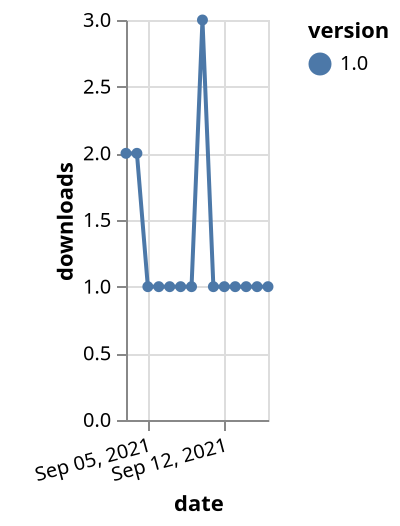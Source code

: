 {"$schema": "https://vega.github.io/schema/vega-lite/v5.json", "description": "A simple bar chart with embedded data.", "data": {"values": [{"date": "2021-09-03", "total": 31, "delta": 2, "version": "1.0"}, {"date": "2021-09-04", "total": 33, "delta": 2, "version": "1.0"}, {"date": "2021-09-05", "total": 34, "delta": 1, "version": "1.0"}, {"date": "2021-09-06", "total": 35, "delta": 1, "version": "1.0"}, {"date": "2021-09-07", "total": 36, "delta": 1, "version": "1.0"}, {"date": "2021-09-08", "total": 37, "delta": 1, "version": "1.0"}, {"date": "2021-09-09", "total": 38, "delta": 1, "version": "1.0"}, {"date": "2021-09-10", "total": 41, "delta": 3, "version": "1.0"}, {"date": "2021-09-11", "total": 42, "delta": 1, "version": "1.0"}, {"date": "2021-09-12", "total": 43, "delta": 1, "version": "1.0"}, {"date": "2021-09-13", "total": 44, "delta": 1, "version": "1.0"}, {"date": "2021-09-14", "total": 45, "delta": 1, "version": "1.0"}, {"date": "2021-09-15", "total": 46, "delta": 1, "version": "1.0"}, {"date": "2021-09-16", "total": 47, "delta": 1, "version": "1.0"}]}, "width": "container", "mark": {"type": "line", "point": {"filled": true}}, "encoding": {"x": {"field": "date", "type": "temporal", "timeUnit": "yearmonthdate", "title": "date", "axis": {"labelAngle": -15}}, "y": {"field": "delta", "type": "quantitative", "title": "downloads"}, "color": {"field": "version", "type": "nominal"}, "tooltip": {"field": "delta"}}}